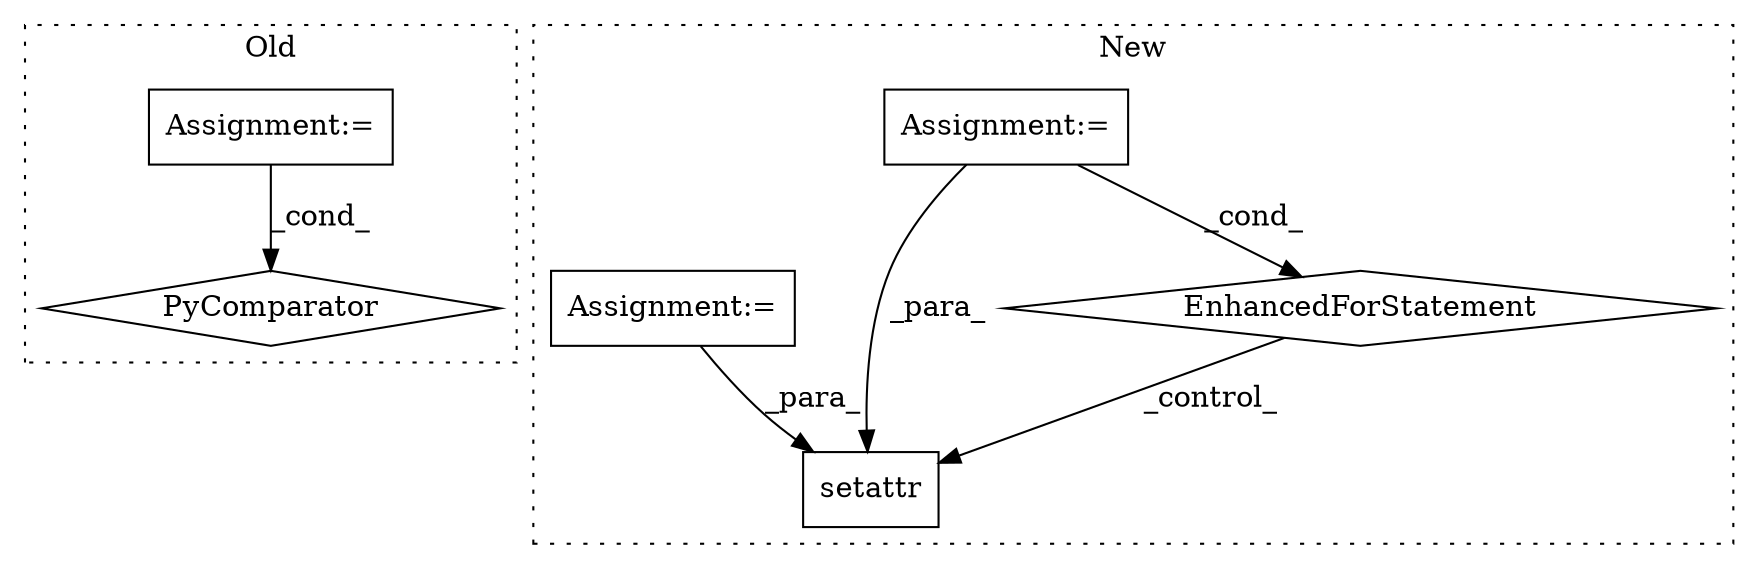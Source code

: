 digraph G {
subgraph cluster0 {
1 [label="PyComparator" a="113" s="1735" l="126" shape="diamond"];
4 [label="Assignment:=" a="7" s="1416" l="1" shape="box"];
label = "Old";
style="dotted";
}
subgraph cluster1 {
2 [label="setattr" a="32" s="1510,1540" l="8,1" shape="box"];
3 [label="EnhancedForStatement" a="70" s="1367,1457" l="69,2" shape="diamond"];
5 [label="Assignment:=" a="7" s="1367,1457" l="69,2" shape="box"];
6 [label="Assignment:=" a="7" s="1013" l="4" shape="box"];
label = "New";
style="dotted";
}
3 -> 2 [label="_control_"];
4 -> 1 [label="_cond_"];
5 -> 2 [label="_para_"];
5 -> 3 [label="_cond_"];
6 -> 2 [label="_para_"];
}